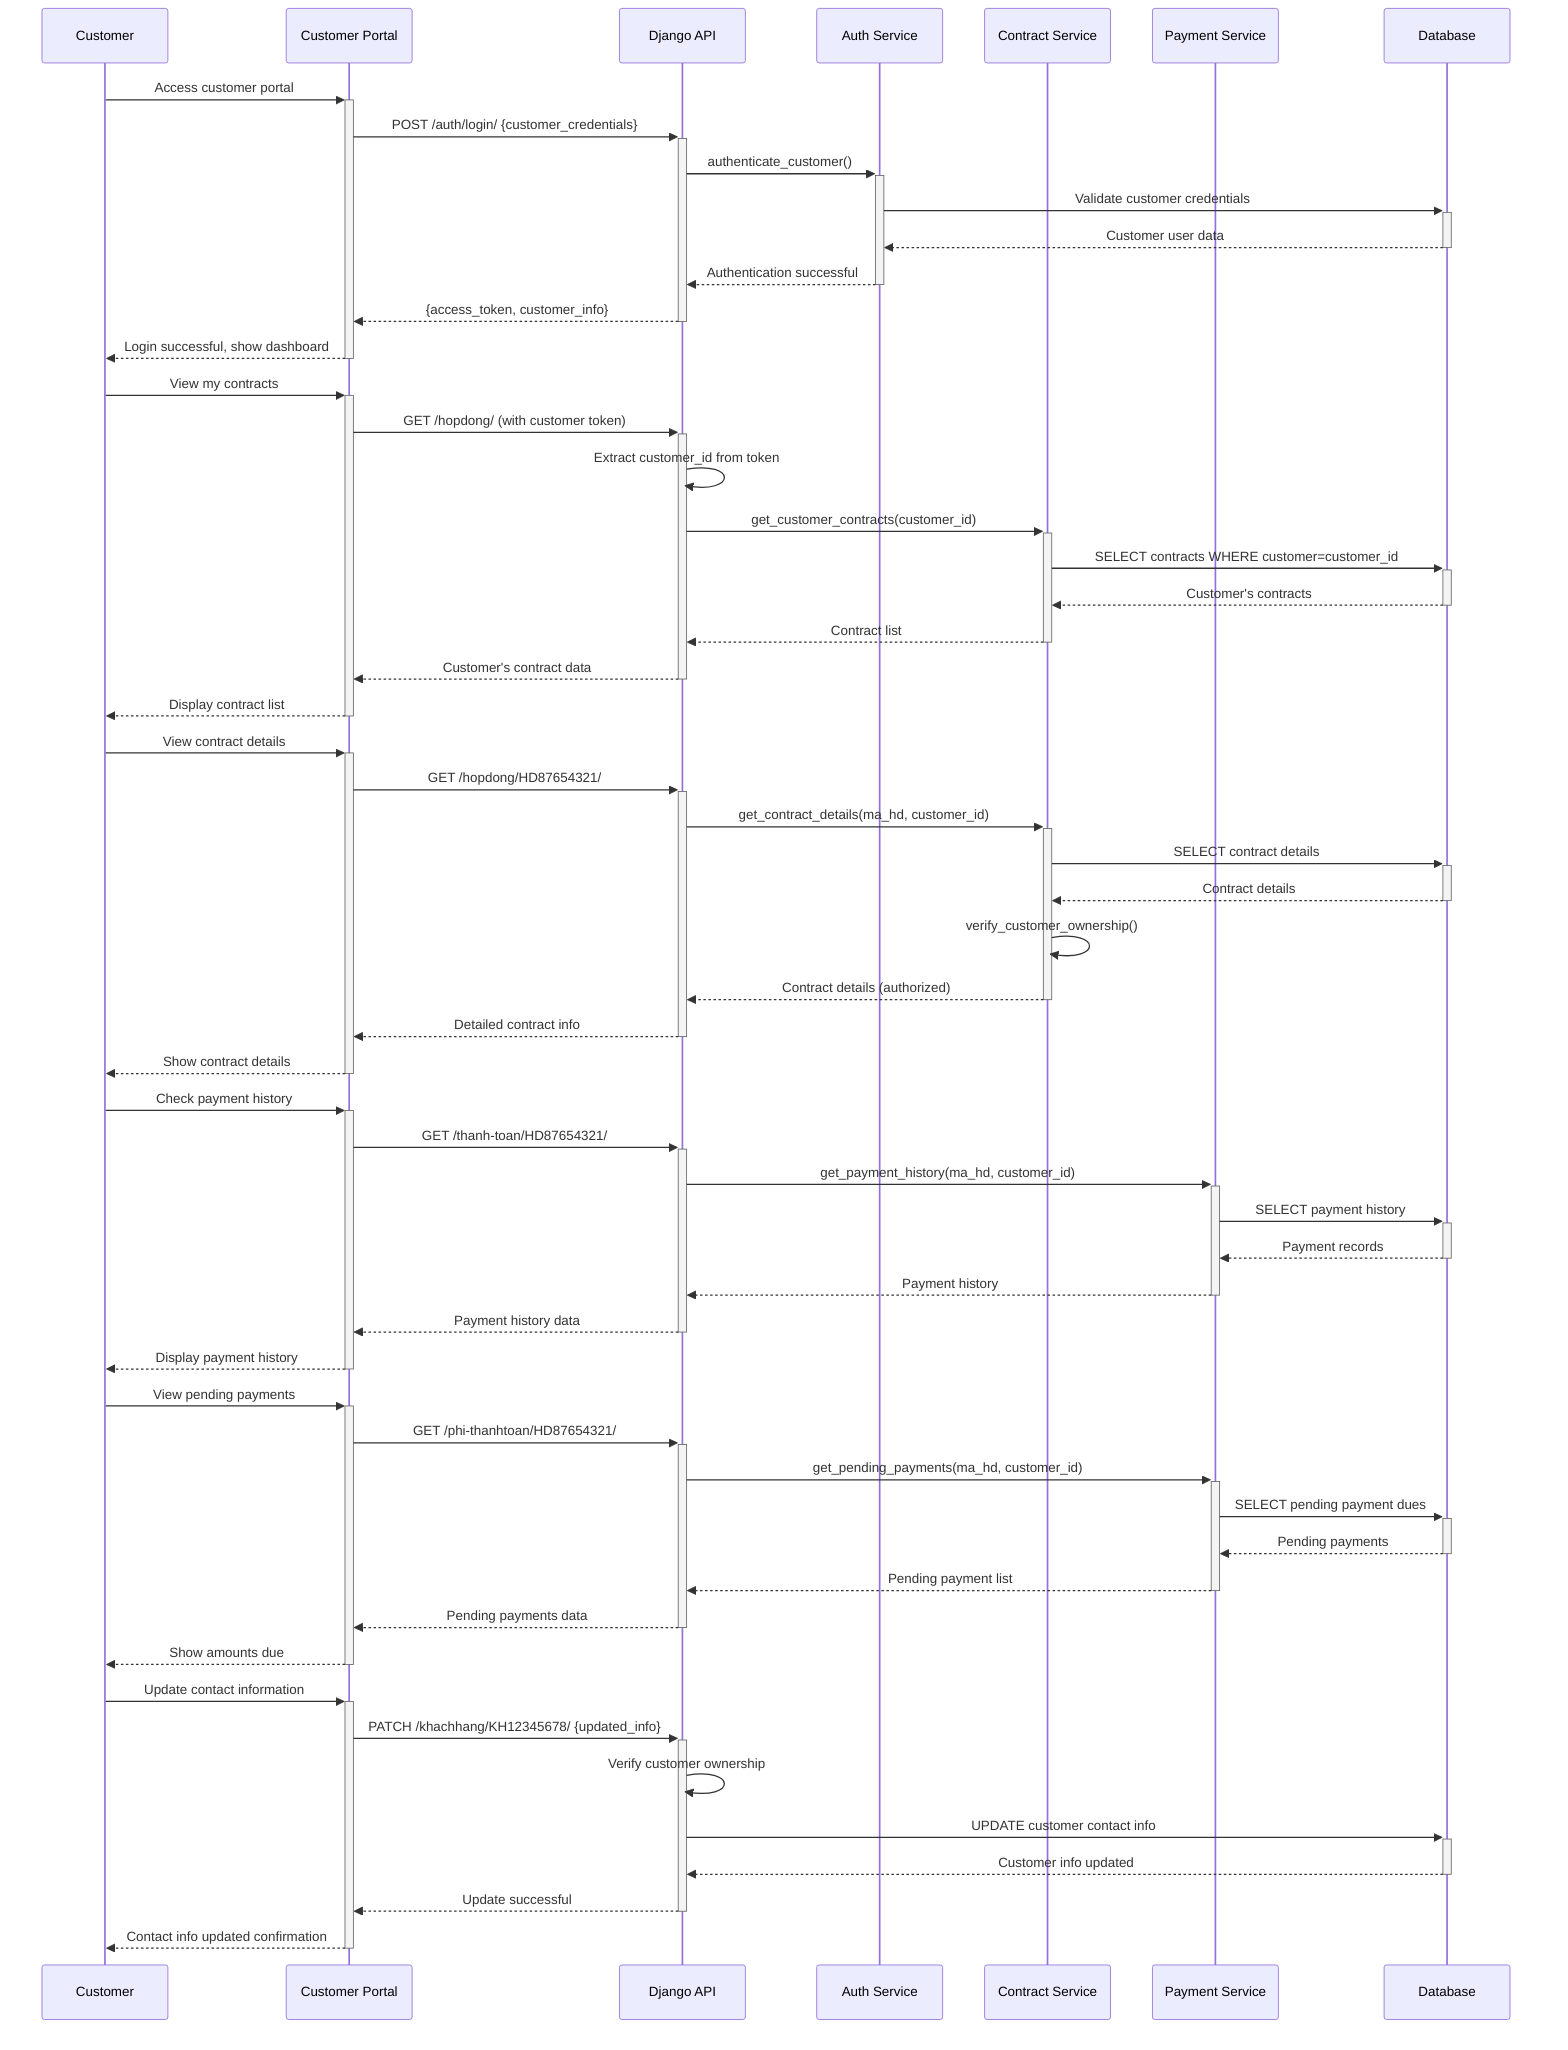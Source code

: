 sequenceDiagram
    participant Customer as Customer
    participant Portal as Customer Portal
    participant API as Django API
    participant AuthService as Auth Service
    participant ContractService as Contract Service
    participant PaymentService as Payment Service
    participant DB as Database

    Customer->>+Portal: Access customer portal
    Portal->>+API: POST /auth/login/ {customer_credentials}
    API->>+AuthService: authenticate_customer()
    AuthService->>+DB: Validate customer credentials
    DB-->>-AuthService: Customer user data
    AuthService-->>-API: Authentication successful
    API-->>-Portal: {access_token, customer_info}
    Portal-->>-Customer: Login successful, show dashboard

    Customer->>+Portal: View my contracts
    Portal->>+API: GET /hopdong/ (with customer token)
    API->>API: Extract customer_id from token
    API->>+ContractService: get_customer_contracts(customer_id)
    ContractService->>+DB: SELECT contracts WHERE customer=customer_id
    DB-->>-ContractService: Customer's contracts
    ContractService-->>-API: Contract list
    API-->>-Portal: Customer's contract data
    Portal-->>-Customer: Display contract list

    Customer->>+Portal: View contract details
    Portal->>+API: GET /hopdong/HD87654321/
    API->>+ContractService: get_contract_details(ma_hd, customer_id)
    ContractService->>+DB: SELECT contract details
    DB-->>-ContractService: Contract details
    ContractService->>ContractService: verify_customer_ownership()
    ContractService-->>-API: Contract details (authorized)
    API-->>-Portal: Detailed contract info
    Portal-->>-Customer: Show contract details

    Customer->>+Portal: Check payment history
    Portal->>+API: GET /thanh-toan/HD87654321/
    API->>+PaymentService: get_payment_history(ma_hd, customer_id)
    PaymentService->>+DB: SELECT payment history
    DB-->>-PaymentService: Payment records
    PaymentService-->>-API: Payment history
    API-->>-Portal: Payment history data
    Portal-->>-Customer: Display payment history

    Customer->>+Portal: View pending payments
    Portal->>+API: GET /phi-thanhtoan/HD87654321/
    API->>+PaymentService: get_pending_payments(ma_hd, customer_id)
    PaymentService->>+DB: SELECT pending payment dues
    DB-->>-PaymentService: Pending payments
    PaymentService-->>-API: Pending payment list
    API-->>-Portal: Pending payments data
    Portal-->>-Customer: Show amounts due

    Customer->>+Portal: Update contact information
    Portal->>+API: PATCH /khachhang/KH12345678/ {updated_info}
    API->>API: Verify customer ownership
    API->>+DB: UPDATE customer contact info
    DB-->>-API: Customer info updated
    API-->>-Portal: Update successful
    Portal-->>-Customer: Contact info updated confirmation